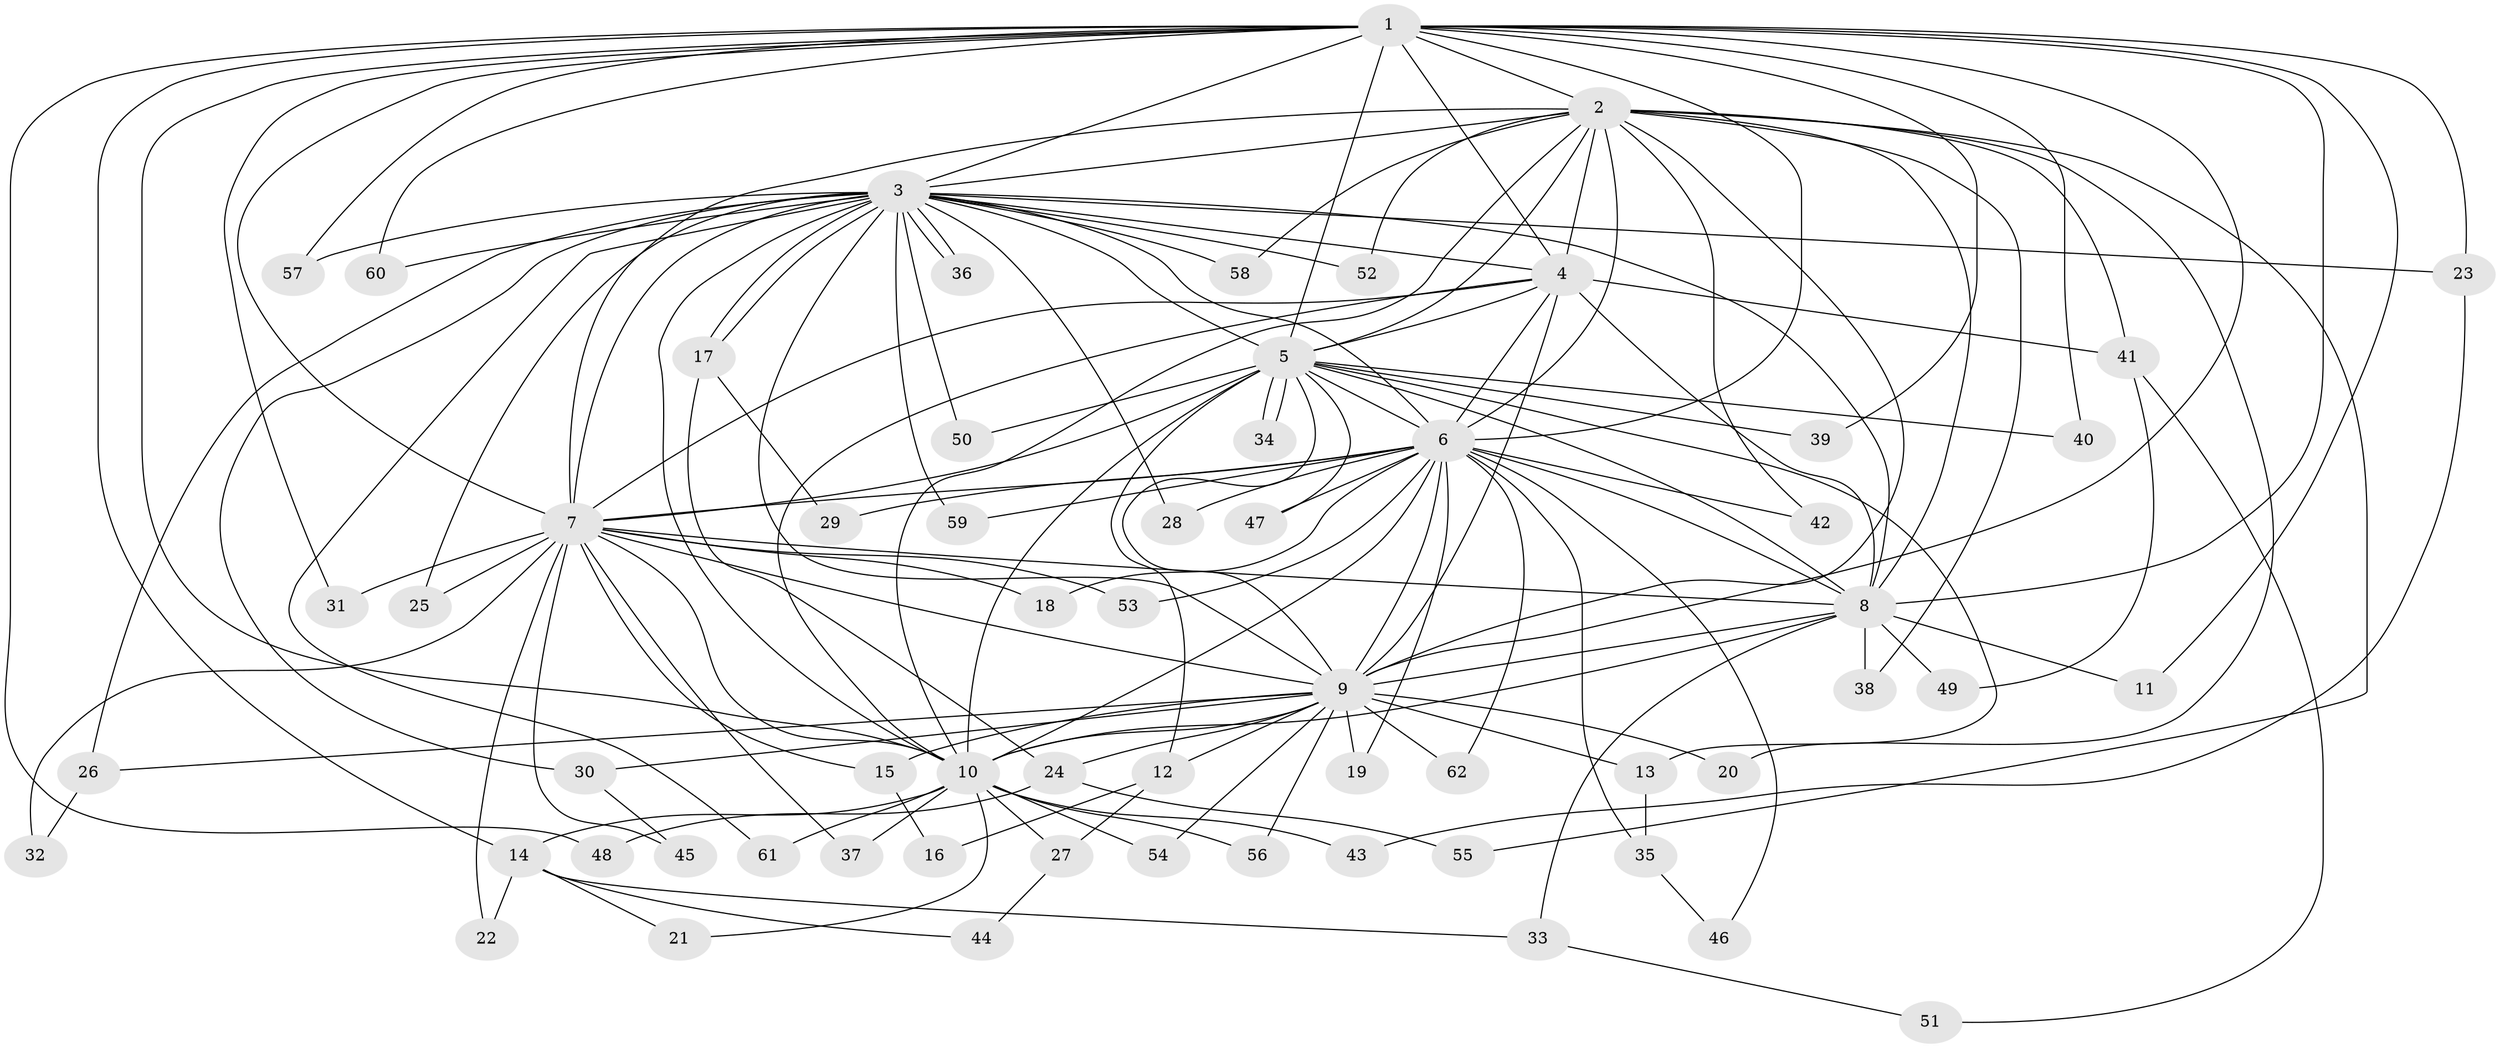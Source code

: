 // Generated by graph-tools (version 1.1) at 2025/01/03/09/25 03:01:34]
// undirected, 62 vertices, 149 edges
graph export_dot {
graph [start="1"]
  node [color=gray90,style=filled];
  1;
  2;
  3;
  4;
  5;
  6;
  7;
  8;
  9;
  10;
  11;
  12;
  13;
  14;
  15;
  16;
  17;
  18;
  19;
  20;
  21;
  22;
  23;
  24;
  25;
  26;
  27;
  28;
  29;
  30;
  31;
  32;
  33;
  34;
  35;
  36;
  37;
  38;
  39;
  40;
  41;
  42;
  43;
  44;
  45;
  46;
  47;
  48;
  49;
  50;
  51;
  52;
  53;
  54;
  55;
  56;
  57;
  58;
  59;
  60;
  61;
  62;
  1 -- 2;
  1 -- 3;
  1 -- 4;
  1 -- 5;
  1 -- 6;
  1 -- 7;
  1 -- 8;
  1 -- 9;
  1 -- 10;
  1 -- 11;
  1 -- 14;
  1 -- 23;
  1 -- 31;
  1 -- 39;
  1 -- 40;
  1 -- 48;
  1 -- 57;
  1 -- 60;
  2 -- 3;
  2 -- 4;
  2 -- 5;
  2 -- 6;
  2 -- 7;
  2 -- 8;
  2 -- 9;
  2 -- 10;
  2 -- 20;
  2 -- 38;
  2 -- 41;
  2 -- 42;
  2 -- 52;
  2 -- 55;
  2 -- 58;
  3 -- 4;
  3 -- 5;
  3 -- 6;
  3 -- 7;
  3 -- 8;
  3 -- 9;
  3 -- 10;
  3 -- 17;
  3 -- 17;
  3 -- 23;
  3 -- 25;
  3 -- 26;
  3 -- 28;
  3 -- 30;
  3 -- 36;
  3 -- 36;
  3 -- 50;
  3 -- 52;
  3 -- 57;
  3 -- 58;
  3 -- 59;
  3 -- 60;
  3 -- 61;
  4 -- 5;
  4 -- 6;
  4 -- 7;
  4 -- 8;
  4 -- 9;
  4 -- 10;
  4 -- 41;
  5 -- 6;
  5 -- 7;
  5 -- 8;
  5 -- 9;
  5 -- 10;
  5 -- 12;
  5 -- 13;
  5 -- 34;
  5 -- 34;
  5 -- 39;
  5 -- 40;
  5 -- 47;
  5 -- 50;
  6 -- 7;
  6 -- 8;
  6 -- 9;
  6 -- 10;
  6 -- 18;
  6 -- 19;
  6 -- 28;
  6 -- 29;
  6 -- 35;
  6 -- 42;
  6 -- 46;
  6 -- 47;
  6 -- 53;
  6 -- 59;
  6 -- 62;
  7 -- 8;
  7 -- 9;
  7 -- 10;
  7 -- 15;
  7 -- 18;
  7 -- 22;
  7 -- 25;
  7 -- 31;
  7 -- 32;
  7 -- 37;
  7 -- 45;
  7 -- 53;
  8 -- 9;
  8 -- 10;
  8 -- 11;
  8 -- 33;
  8 -- 38;
  8 -- 49;
  9 -- 10;
  9 -- 12;
  9 -- 13;
  9 -- 15;
  9 -- 19;
  9 -- 20;
  9 -- 24;
  9 -- 26;
  9 -- 30;
  9 -- 54;
  9 -- 56;
  9 -- 62;
  10 -- 14;
  10 -- 21;
  10 -- 27;
  10 -- 37;
  10 -- 43;
  10 -- 54;
  10 -- 56;
  10 -- 61;
  12 -- 16;
  12 -- 27;
  13 -- 35;
  14 -- 21;
  14 -- 22;
  14 -- 33;
  14 -- 44;
  15 -- 16;
  17 -- 24;
  17 -- 29;
  23 -- 43;
  24 -- 48;
  24 -- 55;
  26 -- 32;
  27 -- 44;
  30 -- 45;
  33 -- 51;
  35 -- 46;
  41 -- 49;
  41 -- 51;
}
